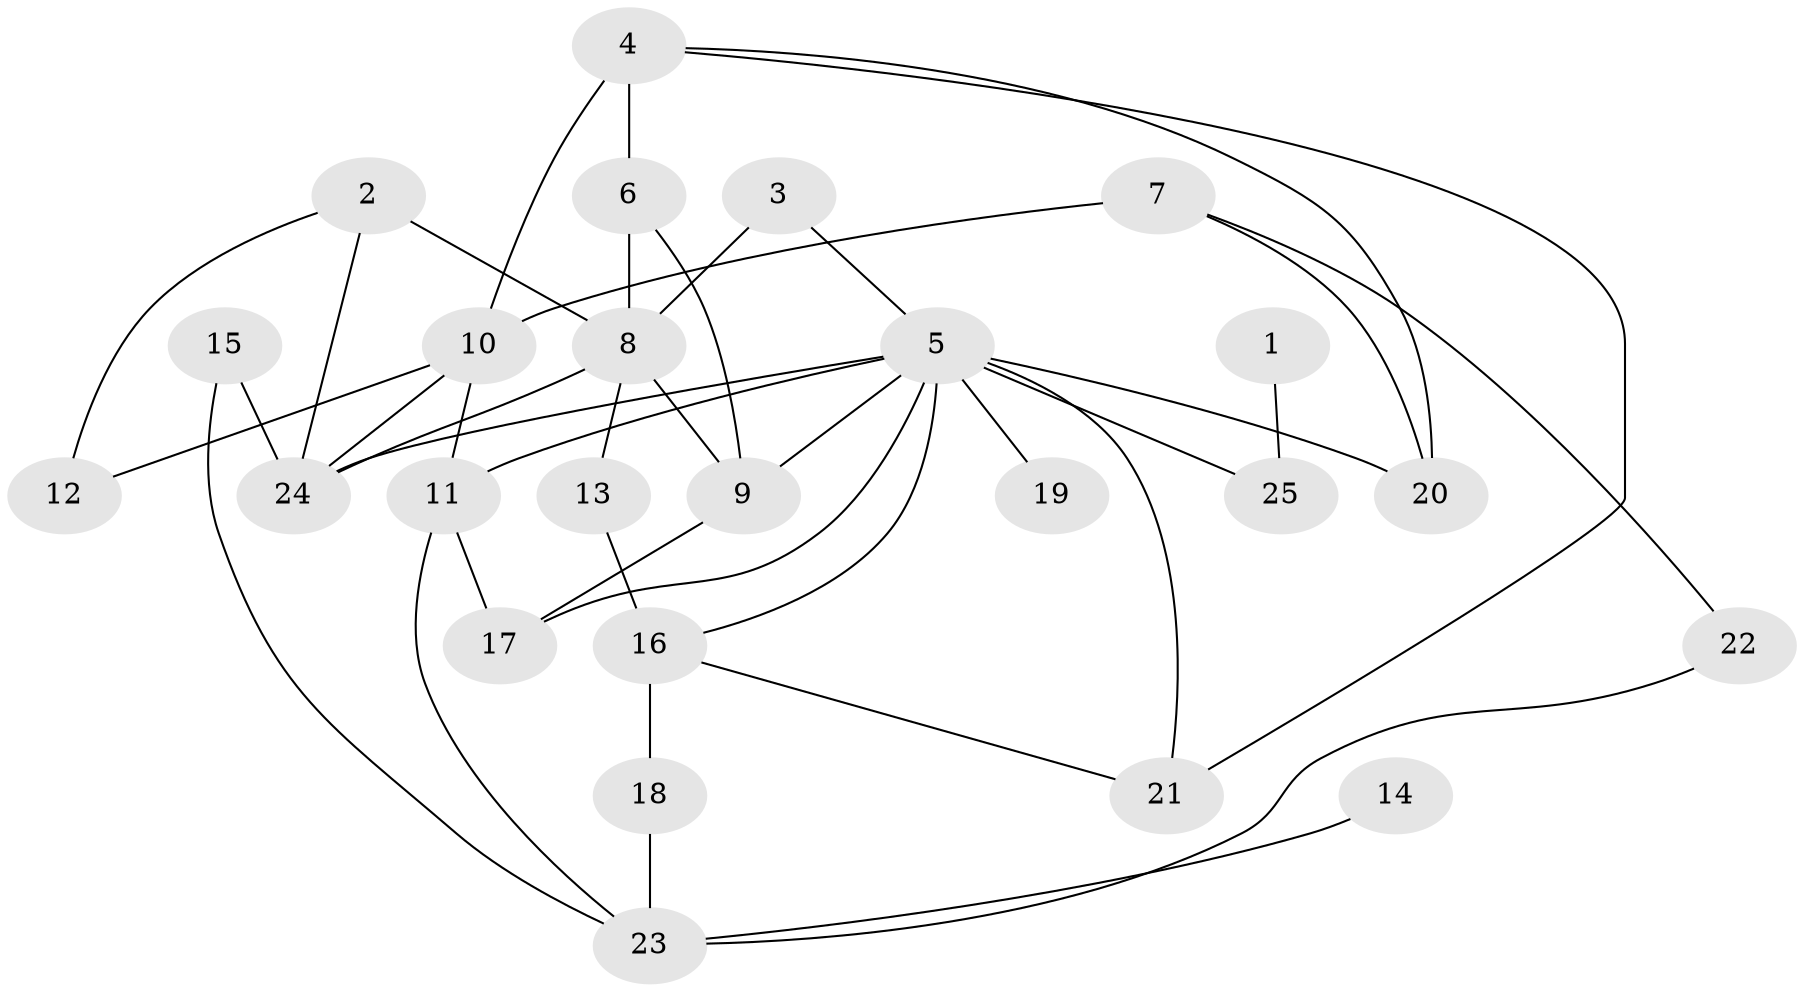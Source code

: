 // original degree distribution, {1: 0.23529411764705882, 2: 0.21176470588235294, 4: 0.12941176470588237, 3: 0.2823529411764706, 7: 0.011764705882352941, 5: 0.10588235294117647, 6: 0.011764705882352941, 0: 0.011764705882352941}
// Generated by graph-tools (version 1.1) at 2025/48/03/04/25 22:48:26]
// undirected, 25 vertices, 41 edges
graph export_dot {
  node [color=gray90,style=filled];
  1;
  2;
  3;
  4;
  5;
  6;
  7;
  8;
  9;
  10;
  11;
  12;
  13;
  14;
  15;
  16;
  17;
  18;
  19;
  20;
  21;
  22;
  23;
  24;
  25;
  1 -- 25 [weight=1.0];
  2 -- 8 [weight=2.0];
  2 -- 12 [weight=1.0];
  2 -- 24 [weight=1.0];
  3 -- 5 [weight=1.0];
  3 -- 8 [weight=3.0];
  4 -- 6 [weight=2.0];
  4 -- 10 [weight=2.0];
  4 -- 20 [weight=1.0];
  4 -- 21 [weight=1.0];
  5 -- 9 [weight=2.0];
  5 -- 11 [weight=2.0];
  5 -- 16 [weight=1.0];
  5 -- 17 [weight=1.0];
  5 -- 19 [weight=3.0];
  5 -- 20 [weight=1.0];
  5 -- 21 [weight=2.0];
  5 -- 24 [weight=1.0];
  5 -- 25 [weight=1.0];
  6 -- 8 [weight=1.0];
  6 -- 9 [weight=2.0];
  7 -- 10 [weight=2.0];
  7 -- 20 [weight=1.0];
  7 -- 22 [weight=1.0];
  8 -- 9 [weight=1.0];
  8 -- 13 [weight=1.0];
  8 -- 24 [weight=1.0];
  9 -- 17 [weight=1.0];
  10 -- 11 [weight=1.0];
  10 -- 12 [weight=1.0];
  10 -- 24 [weight=1.0];
  11 -- 17 [weight=3.0];
  11 -- 23 [weight=1.0];
  13 -- 16 [weight=3.0];
  14 -- 23 [weight=1.0];
  15 -- 23 [weight=1.0];
  15 -- 24 [weight=1.0];
  16 -- 18 [weight=1.0];
  16 -- 21 [weight=1.0];
  18 -- 23 [weight=1.0];
  22 -- 23 [weight=1.0];
}
